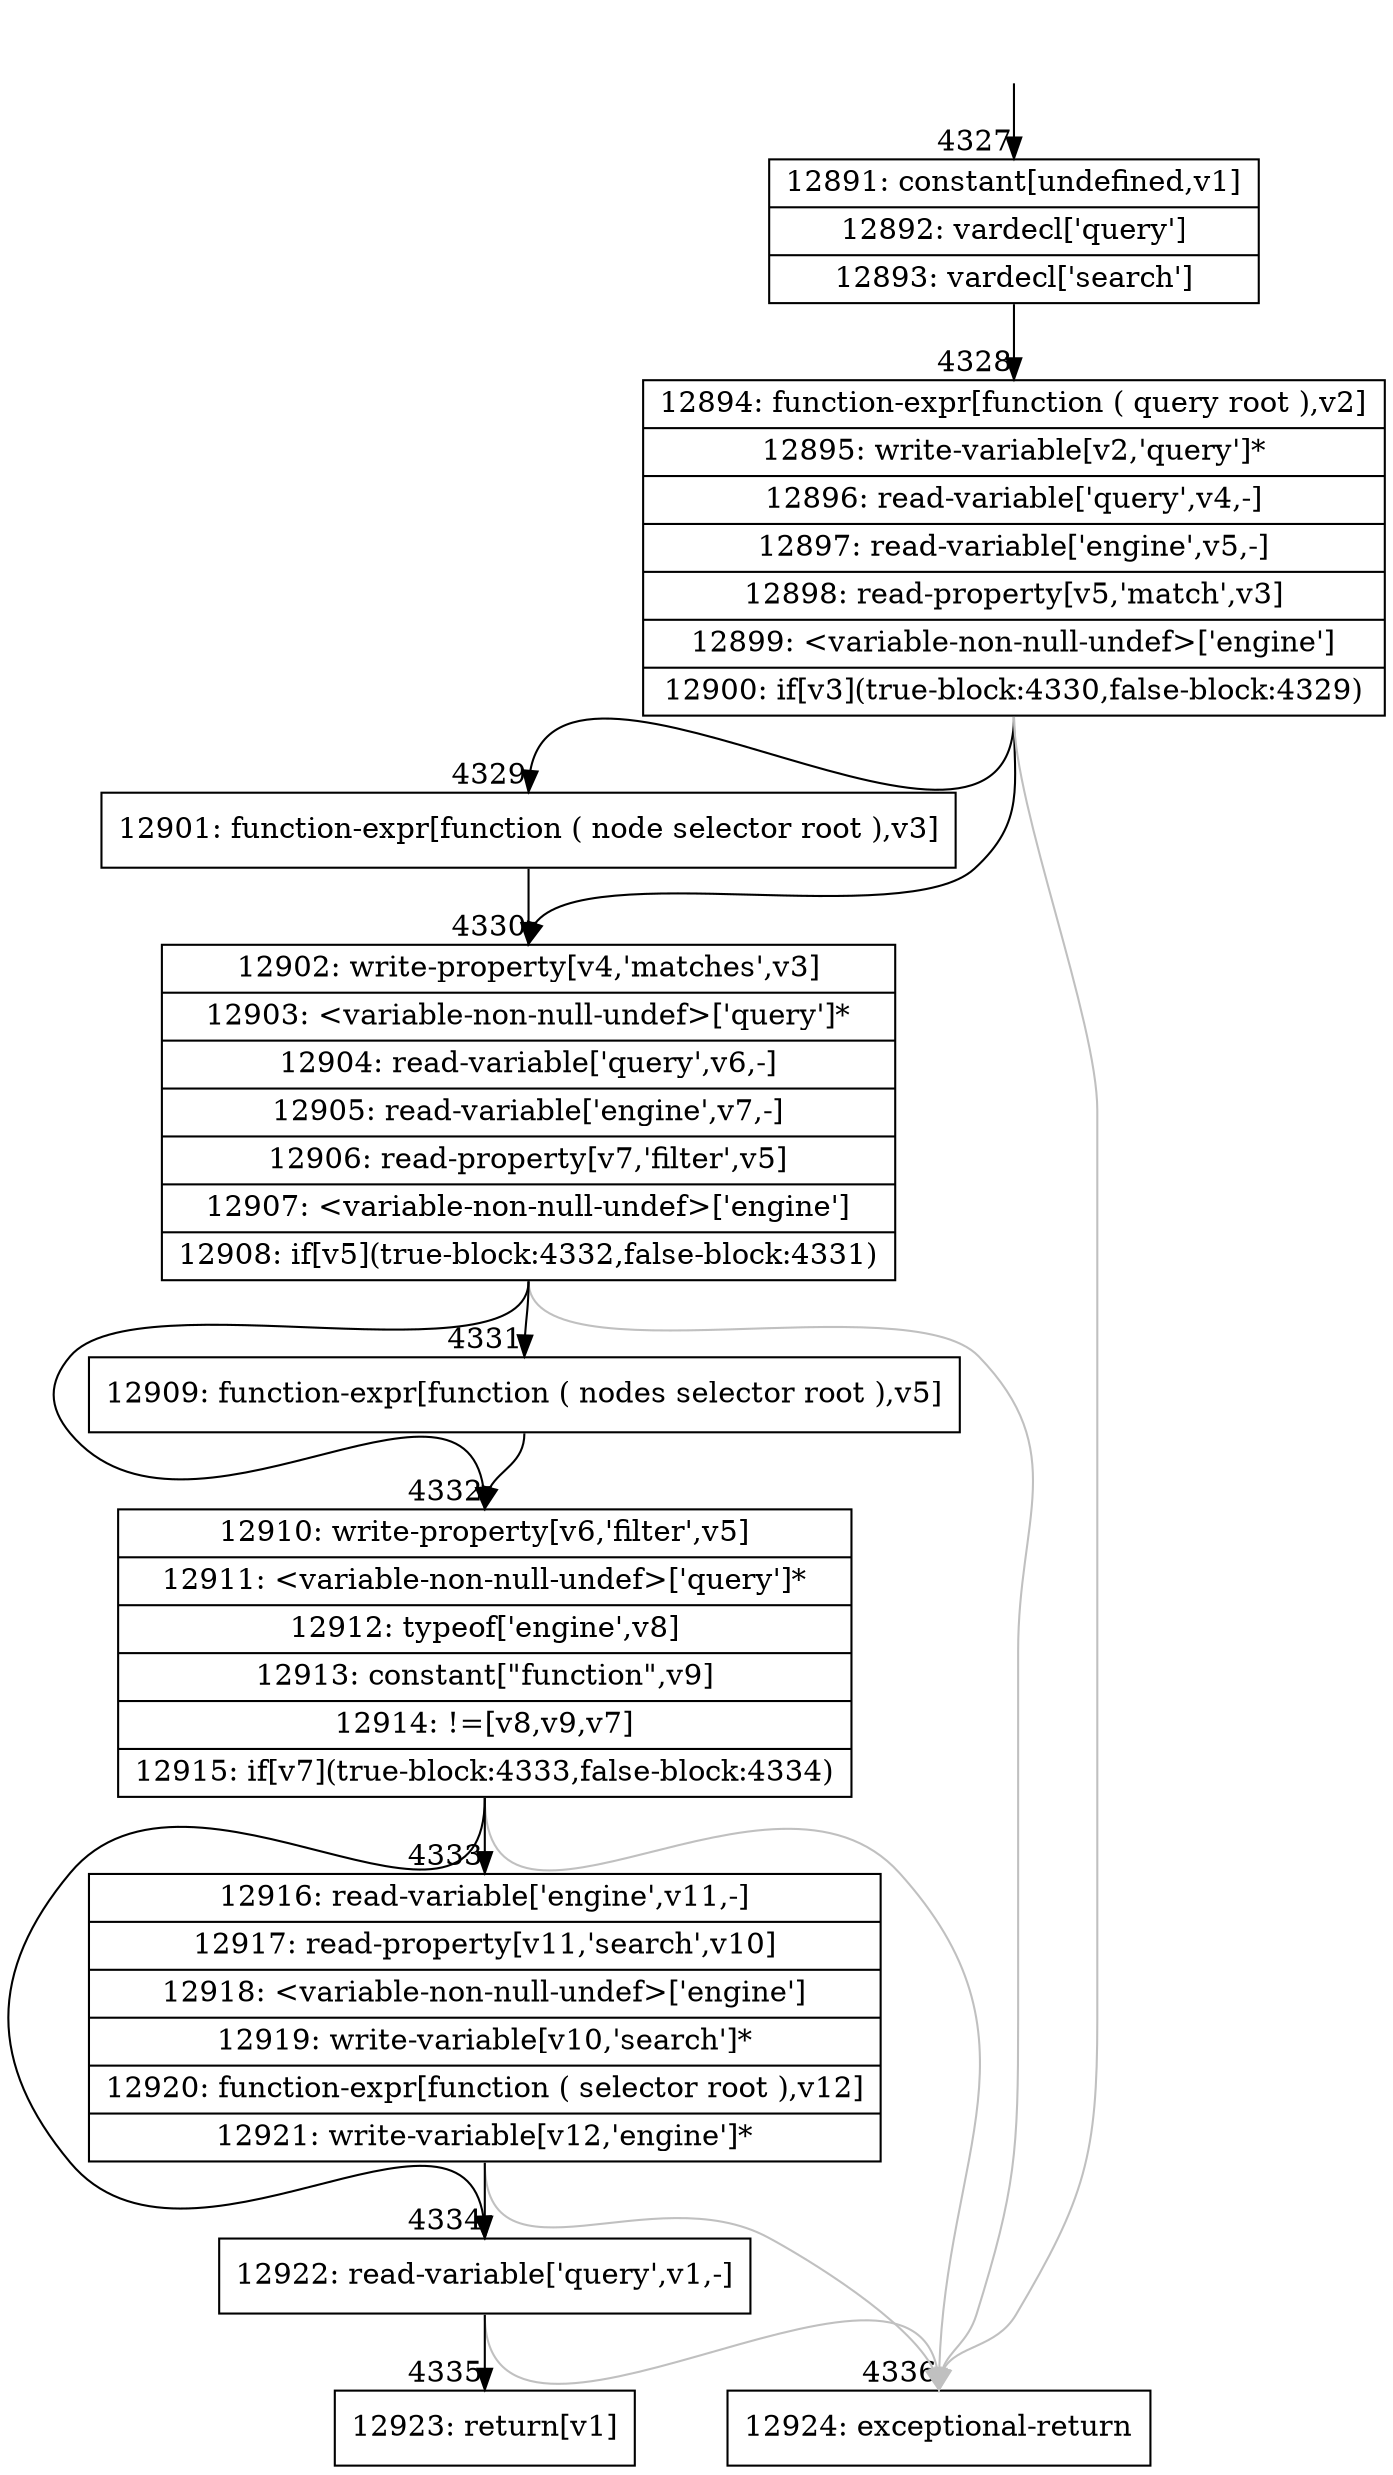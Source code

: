 digraph {
rankdir="TD"
BB_entry306[shape=none,label=""];
BB_entry306 -> BB4327 [tailport=s, headport=n, headlabel="    4327"]
BB4327 [shape=record label="{12891: constant[undefined,v1]|12892: vardecl['query']|12893: vardecl['search']}" ] 
BB4327 -> BB4328 [tailport=s, headport=n, headlabel="      4328"]
BB4328 [shape=record label="{12894: function-expr[function ( query root ),v2]|12895: write-variable[v2,'query']*|12896: read-variable['query',v4,-]|12897: read-variable['engine',v5,-]|12898: read-property[v5,'match',v3]|12899: \<variable-non-null-undef\>['engine']|12900: if[v3](true-block:4330,false-block:4329)}" ] 
BB4328 -> BB4330 [tailport=s, headport=n, headlabel="      4330"]
BB4328 -> BB4329 [tailport=s, headport=n, headlabel="      4329"]
BB4328 -> BB4336 [tailport=s, headport=n, color=gray, headlabel="      4336"]
BB4329 [shape=record label="{12901: function-expr[function ( node selector root ),v3]}" ] 
BB4329 -> BB4330 [tailport=s, headport=n]
BB4330 [shape=record label="{12902: write-property[v4,'matches',v3]|12903: \<variable-non-null-undef\>['query']*|12904: read-variable['query',v6,-]|12905: read-variable['engine',v7,-]|12906: read-property[v7,'filter',v5]|12907: \<variable-non-null-undef\>['engine']|12908: if[v5](true-block:4332,false-block:4331)}" ] 
BB4330 -> BB4332 [tailport=s, headport=n, headlabel="      4332"]
BB4330 -> BB4331 [tailport=s, headport=n, headlabel="      4331"]
BB4330 -> BB4336 [tailport=s, headport=n, color=gray]
BB4331 [shape=record label="{12909: function-expr[function ( nodes selector root ),v5]}" ] 
BB4331 -> BB4332 [tailport=s, headport=n]
BB4332 [shape=record label="{12910: write-property[v6,'filter',v5]|12911: \<variable-non-null-undef\>['query']*|12912: typeof['engine',v8]|12913: constant[\"function\",v9]|12914: !=[v8,v9,v7]|12915: if[v7](true-block:4333,false-block:4334)}" ] 
BB4332 -> BB4333 [tailport=s, headport=n, headlabel="      4333"]
BB4332 -> BB4334 [tailport=s, headport=n, headlabel="      4334"]
BB4332 -> BB4336 [tailport=s, headport=n, color=gray]
BB4333 [shape=record label="{12916: read-variable['engine',v11,-]|12917: read-property[v11,'search',v10]|12918: \<variable-non-null-undef\>['engine']|12919: write-variable[v10,'search']*|12920: function-expr[function ( selector root ),v12]|12921: write-variable[v12,'engine']*}" ] 
BB4333 -> BB4334 [tailport=s, headport=n]
BB4333 -> BB4336 [tailport=s, headport=n, color=gray]
BB4334 [shape=record label="{12922: read-variable['query',v1,-]}" ] 
BB4334 -> BB4335 [tailport=s, headport=n, headlabel="      4335"]
BB4334 -> BB4336 [tailport=s, headport=n, color=gray]
BB4335 [shape=record label="{12923: return[v1]}" ] 
BB4336 [shape=record label="{12924: exceptional-return}" ] 
//#$~ 5948
}
